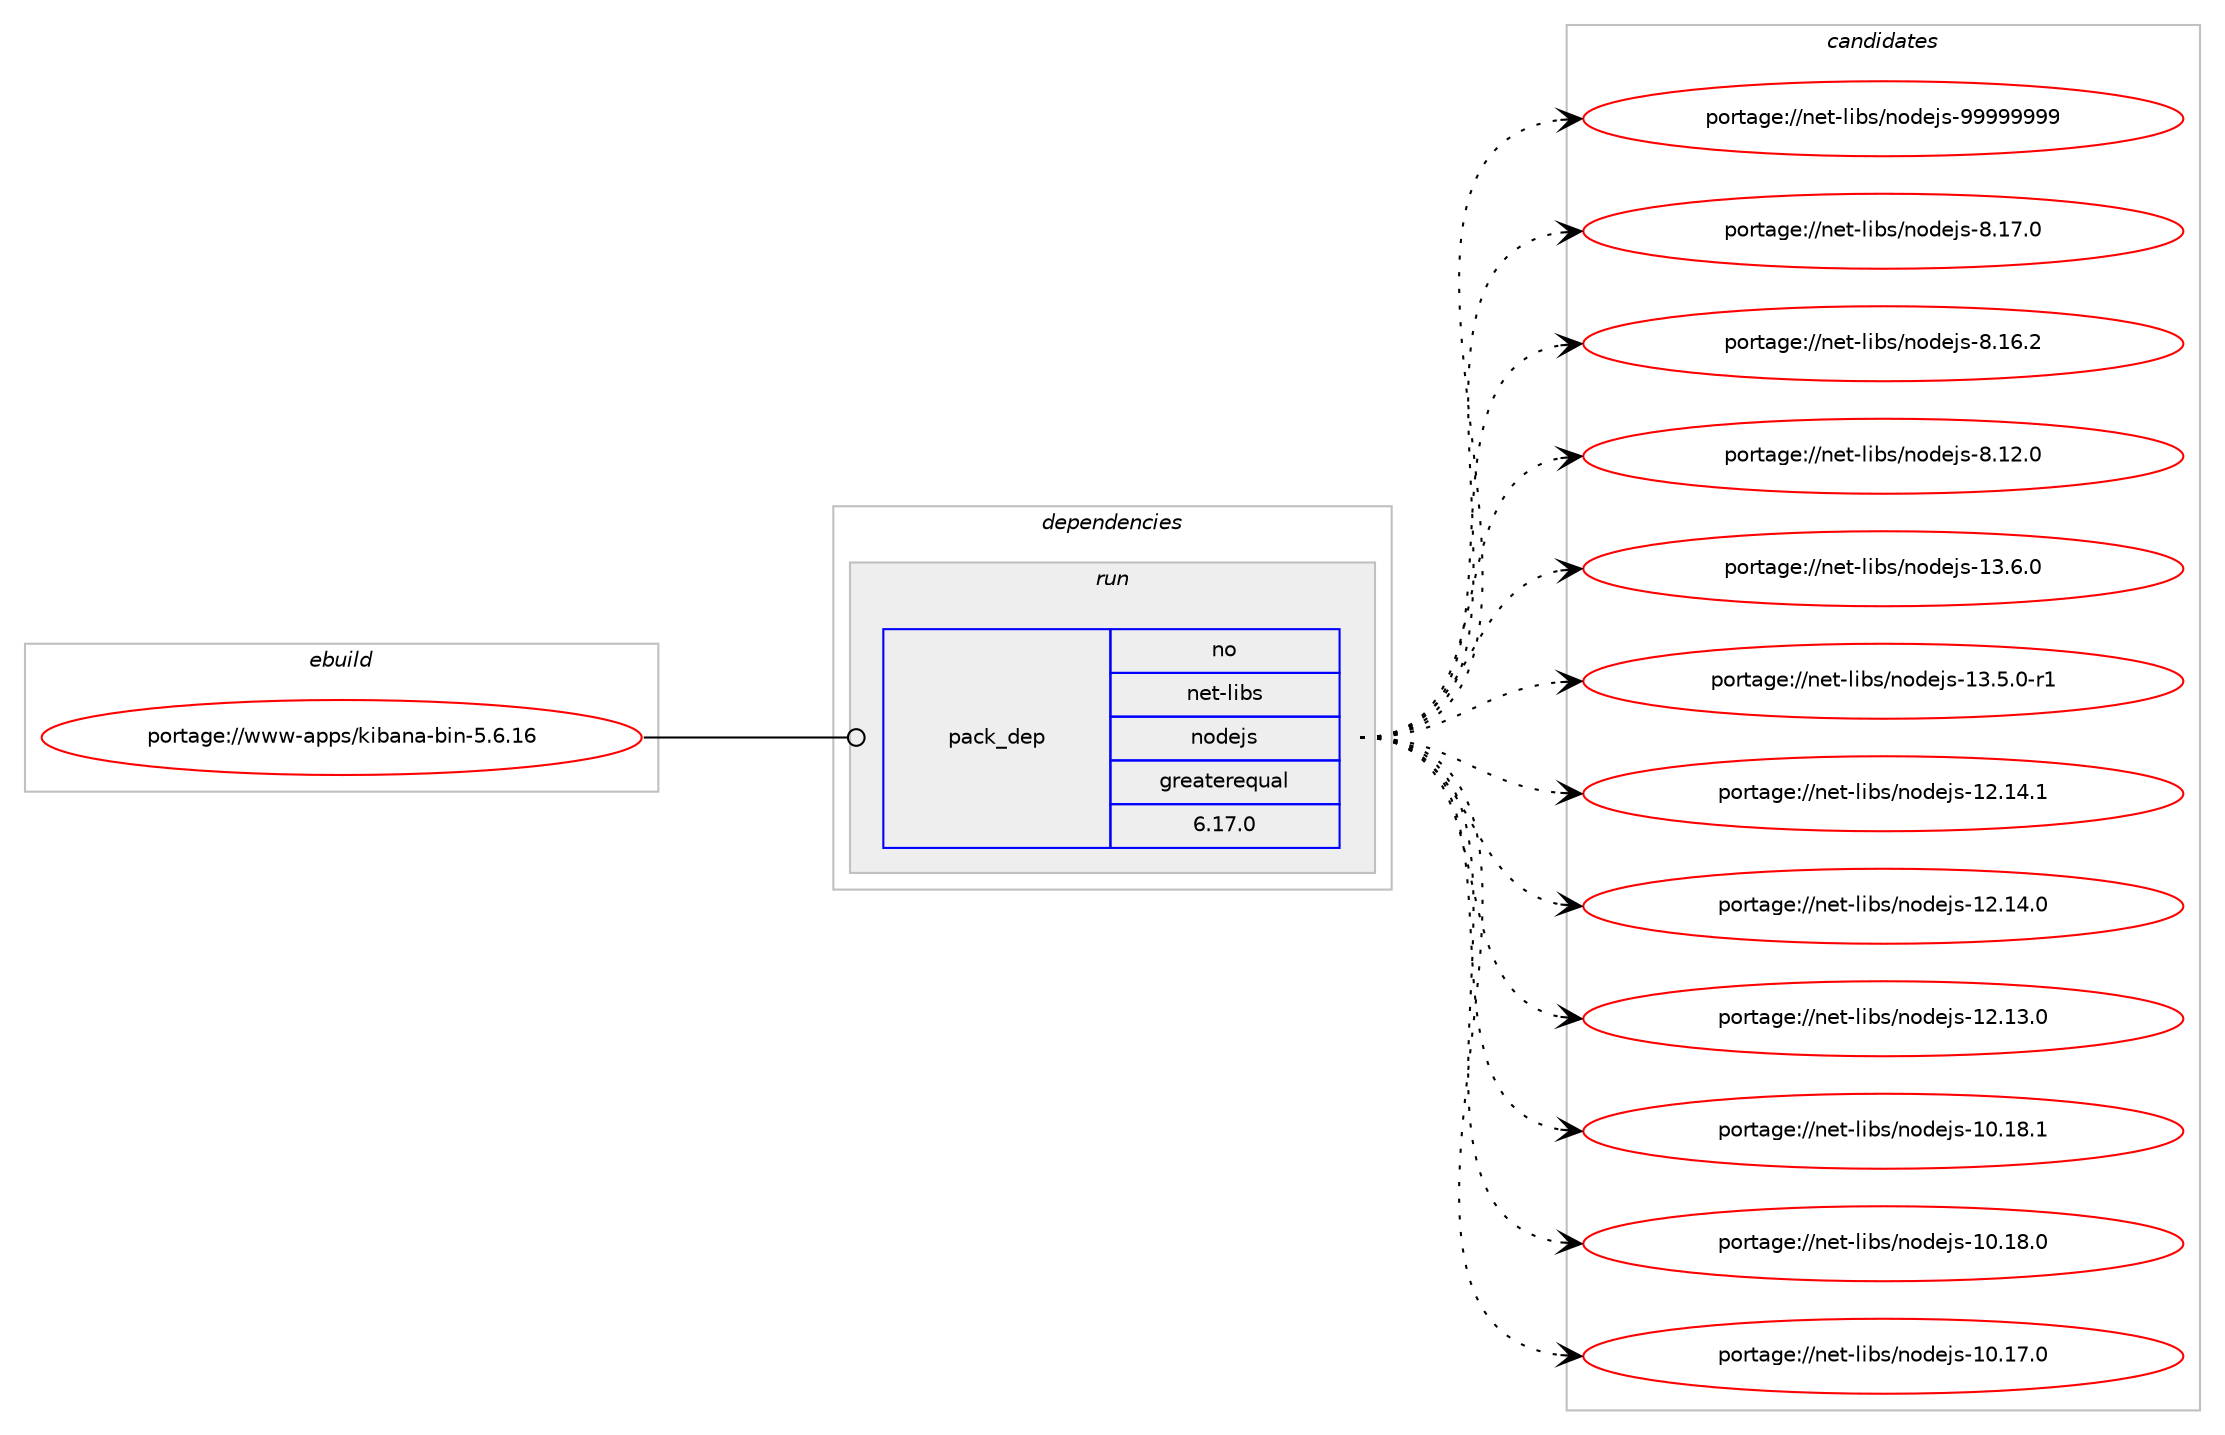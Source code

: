 digraph prolog {

# *************
# Graph options
# *************

newrank=true;
concentrate=true;
compound=true;
graph [rankdir=LR,fontname=Helvetica,fontsize=10,ranksep=1.5];#, ranksep=2.5, nodesep=0.2];
edge  [arrowhead=vee];
node  [fontname=Helvetica,fontsize=10];

# **********
# The ebuild
# **********

subgraph cluster_leftcol {
color=gray;
rank=same;
label=<<i>ebuild</i>>;
id [label="portage://www-apps/kibana-bin-5.6.16", color=red, width=4, href="../www-apps/kibana-bin-5.6.16.svg"];
}

# ****************
# The dependencies
# ****************

subgraph cluster_midcol {
color=gray;
label=<<i>dependencies</i>>;
subgraph cluster_compile {
fillcolor="#eeeeee";
style=filled;
label=<<i>compile</i>>;
}
subgraph cluster_compileandrun {
fillcolor="#eeeeee";
style=filled;
label=<<i>compile and run</i>>;
}
subgraph cluster_run {
fillcolor="#eeeeee";
style=filled;
label=<<i>run</i>>;
subgraph pack28635 {
dependency35734 [label=<<TABLE BORDER="0" CELLBORDER="1" CELLSPACING="0" CELLPADDING="4" WIDTH="220"><TR><TD ROWSPAN="6" CELLPADDING="30">pack_dep</TD></TR><TR><TD WIDTH="110">no</TD></TR><TR><TD>net-libs</TD></TR><TR><TD>nodejs</TD></TR><TR><TD>greaterequal</TD></TR><TR><TD>6.17.0</TD></TR></TABLE>>, shape=none, color=blue];
}
id:e -> dependency35734:w [weight=20,style="solid",arrowhead="odot"];
}
}

# **************
# The candidates
# **************

subgraph cluster_choices {
rank=same;
color=gray;
label=<<i>candidates</i>>;

subgraph choice28635 {
color=black;
nodesep=1;
choice110101116451081059811547110111100101106115455757575757575757 [label="portage://net-libs/nodejs-99999999", color=red, width=4,href="../net-libs/nodejs-99999999.svg"];
choice11010111645108105981154711011110010110611545564649554648 [label="portage://net-libs/nodejs-8.17.0", color=red, width=4,href="../net-libs/nodejs-8.17.0.svg"];
choice11010111645108105981154711011110010110611545564649544650 [label="portage://net-libs/nodejs-8.16.2", color=red, width=4,href="../net-libs/nodejs-8.16.2.svg"];
choice11010111645108105981154711011110010110611545564649504648 [label="portage://net-libs/nodejs-8.12.0", color=red, width=4,href="../net-libs/nodejs-8.12.0.svg"];
choice11010111645108105981154711011110010110611545495146544648 [label="portage://net-libs/nodejs-13.6.0", color=red, width=4,href="../net-libs/nodejs-13.6.0.svg"];
choice110101116451081059811547110111100101106115454951465346484511449 [label="portage://net-libs/nodejs-13.5.0-r1", color=red, width=4,href="../net-libs/nodejs-13.5.0-r1.svg"];
choice1101011164510810598115471101111001011061154549504649524649 [label="portage://net-libs/nodejs-12.14.1", color=red, width=4,href="../net-libs/nodejs-12.14.1.svg"];
choice1101011164510810598115471101111001011061154549504649524648 [label="portage://net-libs/nodejs-12.14.0", color=red, width=4,href="../net-libs/nodejs-12.14.0.svg"];
choice1101011164510810598115471101111001011061154549504649514648 [label="portage://net-libs/nodejs-12.13.0", color=red, width=4,href="../net-libs/nodejs-12.13.0.svg"];
choice1101011164510810598115471101111001011061154549484649564649 [label="portage://net-libs/nodejs-10.18.1", color=red, width=4,href="../net-libs/nodejs-10.18.1.svg"];
choice1101011164510810598115471101111001011061154549484649564648 [label="portage://net-libs/nodejs-10.18.0", color=red, width=4,href="../net-libs/nodejs-10.18.0.svg"];
choice1101011164510810598115471101111001011061154549484649554648 [label="portage://net-libs/nodejs-10.17.0", color=red, width=4,href="../net-libs/nodejs-10.17.0.svg"];
dependency35734:e -> choice110101116451081059811547110111100101106115455757575757575757:w [style=dotted,weight="100"];
dependency35734:e -> choice11010111645108105981154711011110010110611545564649554648:w [style=dotted,weight="100"];
dependency35734:e -> choice11010111645108105981154711011110010110611545564649544650:w [style=dotted,weight="100"];
dependency35734:e -> choice11010111645108105981154711011110010110611545564649504648:w [style=dotted,weight="100"];
dependency35734:e -> choice11010111645108105981154711011110010110611545495146544648:w [style=dotted,weight="100"];
dependency35734:e -> choice110101116451081059811547110111100101106115454951465346484511449:w [style=dotted,weight="100"];
dependency35734:e -> choice1101011164510810598115471101111001011061154549504649524649:w [style=dotted,weight="100"];
dependency35734:e -> choice1101011164510810598115471101111001011061154549504649524648:w [style=dotted,weight="100"];
dependency35734:e -> choice1101011164510810598115471101111001011061154549504649514648:w [style=dotted,weight="100"];
dependency35734:e -> choice1101011164510810598115471101111001011061154549484649564649:w [style=dotted,weight="100"];
dependency35734:e -> choice1101011164510810598115471101111001011061154549484649564648:w [style=dotted,weight="100"];
dependency35734:e -> choice1101011164510810598115471101111001011061154549484649554648:w [style=dotted,weight="100"];
}
}

}
